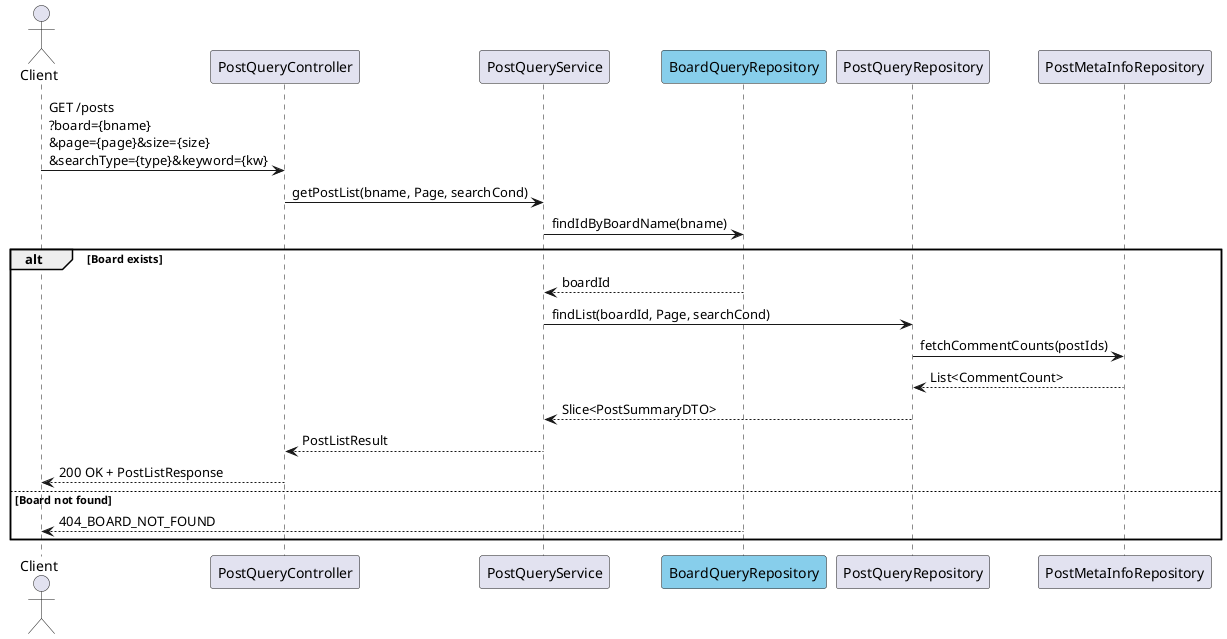@startuml getPostListSeq
actor Client
participant PostQueryController
participant PostQueryService
participant BoardQueryRepository #skyblue
participant PostQueryRepository
participant PostMetaInfoRepository

Client -> PostQueryController : GET /posts\n?board={bname}\n&page={page}&size={size}\n&searchType={type}&keyword={kw}

PostQueryController -> PostQueryService : getPostList(bname, Page, searchCond)

PostQueryService -> BoardQueryRepository : findIdByBoardName(bname)
alt Board exists
BoardQueryRepository --> PostQueryService : boardId

PostQueryService -> PostQueryRepository : findList(boardId, Page, searchCond)
PostQueryRepository -> PostMetaInfoRepository : fetchCommentCounts(postIds)
PostMetaInfoRepository --> PostQueryRepository : List<CommentCount>
PostQueryRepository --> PostQueryService : Slice<PostSummaryDTO>


PostQueryService --> PostQueryController : PostListResult
PostQueryController --> Client : 200 OK + PostListResponse
else Board not found
  BoardQueryRepository --> Client : 404_BOARD_NOT_FOUND
'  stop
end
@enduml
